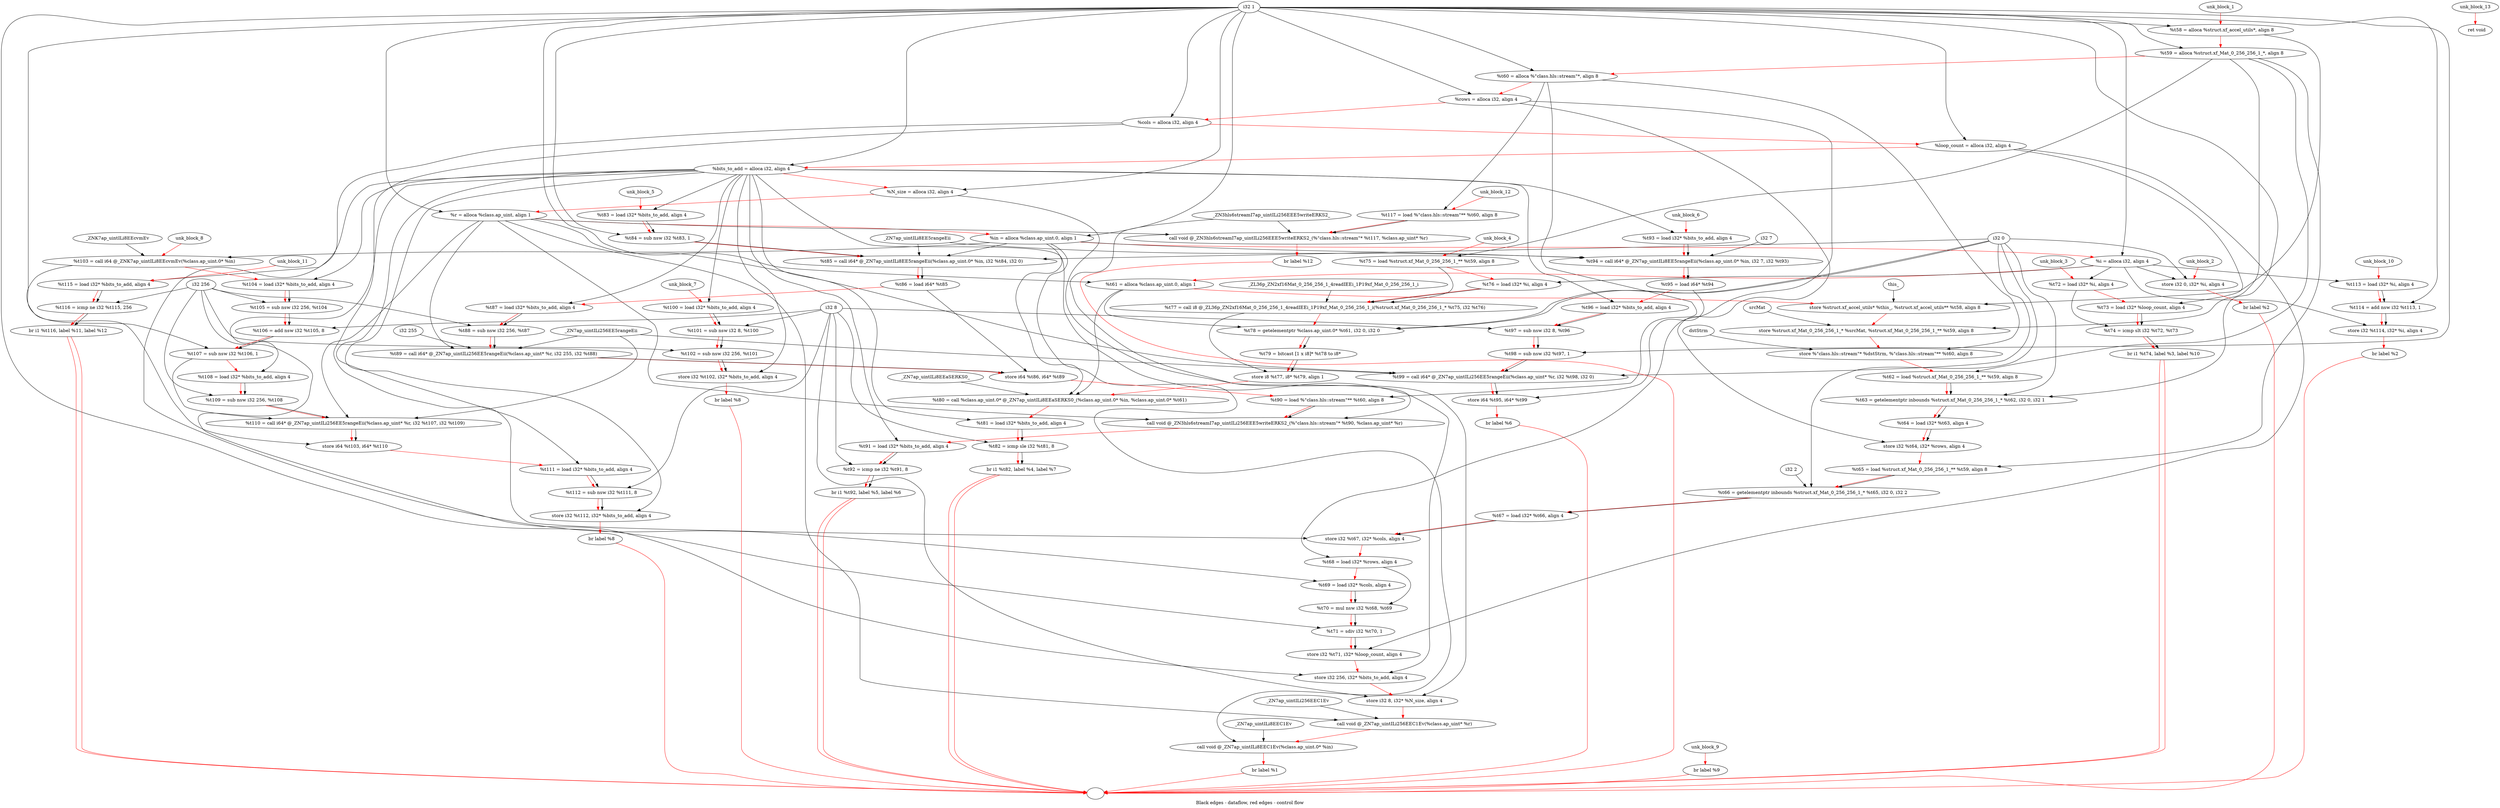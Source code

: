 digraph G {
compound=true
label="Black edges - dataflow, red edges - control flow"
"t58" [label="  %t58 = alloca %struct.xf_accel_utils*, align 8"]
"t59" [label="  %t59 = alloca %struct.xf_Mat_0_256_256_1_*, align 8"]
"t60" [label="  %t60 = alloca %\"class.hls::stream\"*, align 8"]
"rows" [label="  %rows = alloca i32, align 4"]
"cols" [label="  %cols = alloca i32, align 4"]
"loop_count" [label="  %loop_count = alloca i32, align 4"]
"bits_to_add" [label="  %bits_to_add = alloca i32, align 4"]
"N_size" [label="  %N_size = alloca i32, align 4"]
"r" [label="  %r = alloca %class.ap_uint, align 1"]
"in" [label="  %in = alloca %class.ap_uint.0, align 1"]
"i" [label="  %i = alloca i32, align 4"]
"t61" [label="  %t61 = alloca %class.ap_uint.0, align 1"]
"_1" [label="  store %struct.xf_accel_utils* %this_, %struct.xf_accel_utils** %t58, align 8"]
"_2" [label="  store %struct.xf_Mat_0_256_256_1_* %srcMat, %struct.xf_Mat_0_256_256_1_** %t59, align 8"]
"_3" [label="  store %\"class.hls::stream\"* %dstStrm, %\"class.hls::stream\"** %t60, align 8"]
"t62" [label="  %t62 = load %struct.xf_Mat_0_256_256_1_** %t59, align 8"]
"t63" [label="  %t63 = getelementptr inbounds %struct.xf_Mat_0_256_256_1_* %t62, i32 0, i32 1"]
"t64" [label="  %t64 = load i32* %t63, align 4"]
"_4" [label="  store i32 %t64, i32* %rows, align 4"]
"t65" [label="  %t65 = load %struct.xf_Mat_0_256_256_1_** %t59, align 8"]
"t66" [label="  %t66 = getelementptr inbounds %struct.xf_Mat_0_256_256_1_* %t65, i32 0, i32 2"]
"t67" [label="  %t67 = load i32* %t66, align 4"]
"_5" [label="  store i32 %t67, i32* %cols, align 4"]
"t68" [label="  %t68 = load i32* %rows, align 4"]
"t69" [label="  %t69 = load i32* %cols, align 4"]
"t70" [label="  %t70 = mul nsw i32 %t68, %t69"]
"t71" [label="  %t71 = sdiv i32 %t70, 1"]
"_6" [label="  store i32 %t71, i32* %loop_count, align 4"]
"_7" [label="  store i32 256, i32* %bits_to_add, align 4"]
"_8" [label="  store i32 8, i32* %N_size, align 4"]
"_9" [label="  call void @_ZN7ap_uintILi256EEC1Ev(%class.ap_uint* %r)"]
"_10" [label="  call void @_ZN7ap_uintILi8EEC1Ev(%class.ap_uint.0* %in)"]
"_11" [label="  br label %1"]
"unk_block_1" -> "t58"[color=red]
"i32 1" -> "t58"
"t58" -> "t59"[color=red weight=2]
"i32 1" -> "t59"
"t59" -> "t60"[color=red weight=2]
"i32 1" -> "t60"
"t60" -> "rows"[color=red weight=2]
"i32 1" -> "rows"
"rows" -> "cols"[color=red weight=2]
"i32 1" -> "cols"
"cols" -> "loop_count"[color=red weight=2]
"i32 1" -> "loop_count"
"loop_count" -> "bits_to_add"[color=red weight=2]
"i32 1" -> "bits_to_add"
"bits_to_add" -> "N_size"[color=red weight=2]
"i32 1" -> "N_size"
"N_size" -> "r"[color=red weight=2]
"i32 1" -> "r"
"r" -> "in"[color=red weight=2]
"i32 1" -> "in"
"in" -> "i"[color=red weight=2]
"i32 1" -> "i"
"i" -> "t61"[color=red weight=2]
"i32 1" -> "t61"
"t61" -> "_1"[color=red weight=2]
"this_" -> "_1"
"t58" -> "_1"
"_1" -> "_2"[color=red weight=2]
"srcMat" -> "_2"
"t59" -> "_2"
"_2" -> "_3"[color=red weight=2]
"dstStrm" -> "_3"
"t60" -> "_3"
"_3" -> "t62"[color=red weight=2]
"t59" -> "t62"
"t62" -> "t63"[color=red weight=2]
"t62" -> "t63"
"i32 0" -> "t63"
"i32 1" -> "t63"
"t63" -> "t64"[color=red weight=2]
"t63" -> "t64"
"t64" -> "_4"[color=red weight=2]
"t64" -> "_4"
"rows" -> "_4"
"_4" -> "t65"[color=red weight=2]
"t59" -> "t65"
"t65" -> "t66"[color=red weight=2]
"t65" -> "t66"
"i32 0" -> "t66"
"i32 2" -> "t66"
"t66" -> "t67"[color=red weight=2]
"t66" -> "t67"
"t67" -> "_5"[color=red weight=2]
"t67" -> "_5"
"cols" -> "_5"
"_5" -> "t68"[color=red weight=2]
"rows" -> "t68"
"t68" -> "t69"[color=red weight=2]
"cols" -> "t69"
"t69" -> "t70"[color=red weight=2]
"t68" -> "t70"
"t69" -> "t70"
"t70" -> "t71"[color=red weight=2]
"t70" -> "t71"
"i32 1" -> "t71"
"t71" -> "_6"[color=red weight=2]
"t71" -> "_6"
"loop_count" -> "_6"
"_6" -> "_7"[color=red weight=2]
"i32 256" -> "_7"
"bits_to_add" -> "_7"
"_7" -> "_8"[color=red weight=2]
"i32 8" -> "_8"
"N_size" -> "_8"
"_8" -> "_9"[color=red weight=2]
"r" -> "_9"
"_ZN7ap_uintILi256EEC1Ev" -> "_9"
"_9" -> "_10"[color=red weight=2]
"in" -> "_10"
"_ZN7ap_uintILi8EEC1Ev" -> "_10"
"_10" -> "_11"[color=red weight=2]
"_11" -> ""[color=red]

"_12" [label="  store i32 0, i32* %i, align 4"]
"_13" [label="  br label %2"]
"unk_block_2" -> "_12"[color=red]
"i32 0" -> "_12"
"i" -> "_12"
"_12" -> "_13"[color=red weight=2]
"_13" -> ""[color=red]

"t72" [label="  %t72 = load i32* %i, align 4"]
"t73" [label="  %t73 = load i32* %loop_count, align 4"]
"t74" [label="  %t74 = icmp slt i32 %t72, %t73"]
"_14" [label="  br i1 %t74, label %3, label %10"]
"unk_block_3" -> "t72"[color=red]
"i" -> "t72"
"t72" -> "t73"[color=red weight=2]
"loop_count" -> "t73"
"t73" -> "t74"[color=red weight=2]
"t72" -> "t74"
"t73" -> "t74"
"t74" -> "_14"[color=red weight=2]
"t74" -> "_14"
"_14" -> ""[color=red]
"_14" -> ""[color=red]

"t75" [label="  %t75 = load %struct.xf_Mat_0_256_256_1_** %t59, align 8"]
"t76" [label="  %t76 = load i32* %i, align 4"]
"t77" [label="  %t77 = call i8 @_ZL36p_ZN2xf16Mat_0_256_256_1_4readIEEi_1P19xf_Mat_0_256_256_1_i(%struct.xf_Mat_0_256_256_1_* %t75, i32 %t76)"]
"t78" [label="  %t78 = getelementptr %class.ap_uint.0* %t61, i32 0, i32 0"]
"t79" [label="  %t79 = bitcast [1 x i8]* %t78 to i8*"]
"_15" [label="  store i8 %t77, i8* %t79, align 1"]
"t80" [label="  %t80 = call %class.ap_uint.0* @_ZN7ap_uintILi8EEaSERKS0_(%class.ap_uint.0* %in, %class.ap_uint.0* %t61)"]
"t81" [label="  %t81 = load i32* %bits_to_add, align 4"]
"t82" [label="  %t82 = icmp sle i32 %t81, 8"]
"_16" [label="  br i1 %t82, label %4, label %7"]
"unk_block_4" -> "t75"[color=red]
"t59" -> "t75"
"t75" -> "t76"[color=red weight=2]
"i" -> "t76"
"t76" -> "t77"[color=red weight=2]
"t75" -> "t77"
"t76" -> "t77"
"_ZL36p_ZN2xf16Mat_0_256_256_1_4readIEEi_1P19xf_Mat_0_256_256_1_i" -> "t77"
"t77" -> "t78"[color=red weight=2]
"t61" -> "t78"
"i32 0" -> "t78"
"i32 0" -> "t78"
"t78" -> "t79"[color=red weight=2]
"t78" -> "t79"
"t79" -> "_15"[color=red weight=2]
"t77" -> "_15"
"t79" -> "_15"
"_15" -> "t80"[color=red weight=2]
"in" -> "t80"
"t61" -> "t80"
"_ZN7ap_uintILi8EEaSERKS0_" -> "t80"
"t80" -> "t81"[color=red weight=2]
"bits_to_add" -> "t81"
"t81" -> "t82"[color=red weight=2]
"t81" -> "t82"
"i32 8" -> "t82"
"t82" -> "_16"[color=red weight=2]
"t82" -> "_16"
"_16" -> ""[color=red]
"_16" -> ""[color=red]

"t83" [label="  %t83 = load i32* %bits_to_add, align 4"]
"t84" [label="  %t84 = sub nsw i32 %t83, 1"]
"t85" [label="  %t85 = call i64* @_ZN7ap_uintILi8EE5rangeEii(%class.ap_uint.0* %in, i32 %t84, i32 0)"]
"t86" [label="  %t86 = load i64* %t85"]
"t87" [label="  %t87 = load i32* %bits_to_add, align 4"]
"t88" [label="  %t88 = sub nsw i32 256, %t87"]
"t89" [label="  %t89 = call i64* @_ZN7ap_uintILi256EE5rangeEii(%class.ap_uint* %r, i32 255, i32 %t88)"]
"_17" [label="  store i64 %t86, i64* %t89"]
"t90" [label="  %t90 = load %\"class.hls::stream\"** %t60, align 8"]
"_18" [label="  call void @_ZN3hls6streamI7ap_uintILi256EEE5writeERKS2_(%\"class.hls::stream\"* %t90, %class.ap_uint* %r)"]
"t91" [label="  %t91 = load i32* %bits_to_add, align 4"]
"t92" [label="  %t92 = icmp ne i32 %t91, 8"]
"_19" [label="  br i1 %t92, label %5, label %6"]
"unk_block_5" -> "t83"[color=red]
"bits_to_add" -> "t83"
"t83" -> "t84"[color=red weight=2]
"t83" -> "t84"
"i32 1" -> "t84"
"t84" -> "t85"[color=red weight=2]
"in" -> "t85"
"t84" -> "t85"
"i32 0" -> "t85"
"_ZN7ap_uintILi8EE5rangeEii" -> "t85"
"t85" -> "t86"[color=red weight=2]
"t85" -> "t86"
"t86" -> "t87"[color=red weight=2]
"bits_to_add" -> "t87"
"t87" -> "t88"[color=red weight=2]
"i32 256" -> "t88"
"t87" -> "t88"
"t88" -> "t89"[color=red weight=2]
"r" -> "t89"
"i32 255" -> "t89"
"t88" -> "t89"
"_ZN7ap_uintILi256EE5rangeEii" -> "t89"
"t89" -> "_17"[color=red weight=2]
"t86" -> "_17"
"t89" -> "_17"
"_17" -> "t90"[color=red weight=2]
"t60" -> "t90"
"t90" -> "_18"[color=red weight=2]
"t90" -> "_18"
"r" -> "_18"
"_ZN3hls6streamI7ap_uintILi256EEE5writeERKS2_" -> "_18"
"_18" -> "t91"[color=red weight=2]
"bits_to_add" -> "t91"
"t91" -> "t92"[color=red weight=2]
"t91" -> "t92"
"i32 8" -> "t92"
"t92" -> "_19"[color=red weight=2]
"t92" -> "_19"
"_19" -> ""[color=red]
"_19" -> ""[color=red]

"t93" [label="  %t93 = load i32* %bits_to_add, align 4"]
"t94" [label="  %t94 = call i64* @_ZN7ap_uintILi8EE5rangeEii(%class.ap_uint.0* %in, i32 7, i32 %t93)"]
"t95" [label="  %t95 = load i64* %t94"]
"t96" [label="  %t96 = load i32* %bits_to_add, align 4"]
"t97" [label="  %t97 = sub nsw i32 8, %t96"]
"t98" [label="  %t98 = sub nsw i32 %t97, 1"]
"t99" [label="  %t99 = call i64* @_ZN7ap_uintILi256EE5rangeEii(%class.ap_uint* %r, i32 %t98, i32 0)"]
"_20" [label="  store i64 %t95, i64* %t99"]
"_21" [label="  br label %6"]
"unk_block_6" -> "t93"[color=red]
"bits_to_add" -> "t93"
"t93" -> "t94"[color=red weight=2]
"in" -> "t94"
"i32 7" -> "t94"
"t93" -> "t94"
"_ZN7ap_uintILi8EE5rangeEii" -> "t94"
"t94" -> "t95"[color=red weight=2]
"t94" -> "t95"
"t95" -> "t96"[color=red weight=2]
"bits_to_add" -> "t96"
"t96" -> "t97"[color=red weight=2]
"i32 8" -> "t97"
"t96" -> "t97"
"t97" -> "t98"[color=red weight=2]
"t97" -> "t98"
"i32 1" -> "t98"
"t98" -> "t99"[color=red weight=2]
"r" -> "t99"
"t98" -> "t99"
"i32 0" -> "t99"
"_ZN7ap_uintILi256EE5rangeEii" -> "t99"
"t99" -> "_20"[color=red weight=2]
"t95" -> "_20"
"t99" -> "_20"
"_20" -> "_21"[color=red weight=2]
"_21" -> ""[color=red]

"t100" [label="  %t100 = load i32* %bits_to_add, align 4"]
"t101" [label="  %t101 = sub nsw i32 8, %t100"]
"t102" [label="  %t102 = sub nsw i32 256, %t101"]
"_22" [label="  store i32 %t102, i32* %bits_to_add, align 4"]
"_23" [label="  br label %8"]
"unk_block_7" -> "t100"[color=red]
"bits_to_add" -> "t100"
"t100" -> "t101"[color=red weight=2]
"i32 8" -> "t101"
"t100" -> "t101"
"t101" -> "t102"[color=red weight=2]
"i32 256" -> "t102"
"t101" -> "t102"
"t102" -> "_22"[color=red weight=2]
"t102" -> "_22"
"bits_to_add" -> "_22"
"_22" -> "_23"[color=red weight=2]
"_23" -> ""[color=red]

"t103" [label="  %t103 = call i64 @_ZNK7ap_uintILi8EEcvmEv(%class.ap_uint.0* %in)"]
"t104" [label="  %t104 = load i32* %bits_to_add, align 4"]
"t105" [label="  %t105 = sub nsw i32 256, %t104"]
"t106" [label="  %t106 = add nsw i32 %t105, 8"]
"t107" [label="  %t107 = sub nsw i32 %t106, 1"]
"t108" [label="  %t108 = load i32* %bits_to_add, align 4"]
"t109" [label="  %t109 = sub nsw i32 256, %t108"]
"t110" [label="  %t110 = call i64* @_ZN7ap_uintILi256EE5rangeEii(%class.ap_uint* %r, i32 %t107, i32 %t109)"]
"_24" [label="  store i64 %t103, i64* %t110"]
"t111" [label="  %t111 = load i32* %bits_to_add, align 4"]
"t112" [label="  %t112 = sub nsw i32 %t111, 8"]
"_25" [label="  store i32 %t112, i32* %bits_to_add, align 4"]
"_26" [label="  br label %8"]
"unk_block_8" -> "t103"[color=red]
"in" -> "t103"
"_ZNK7ap_uintILi8EEcvmEv" -> "t103"
"t103" -> "t104"[color=red weight=2]
"bits_to_add" -> "t104"
"t104" -> "t105"[color=red weight=2]
"i32 256" -> "t105"
"t104" -> "t105"
"t105" -> "t106"[color=red weight=2]
"t105" -> "t106"
"i32 8" -> "t106"
"t106" -> "t107"[color=red weight=2]
"t106" -> "t107"
"i32 1" -> "t107"
"t107" -> "t108"[color=red weight=2]
"bits_to_add" -> "t108"
"t108" -> "t109"[color=red weight=2]
"i32 256" -> "t109"
"t108" -> "t109"
"t109" -> "t110"[color=red weight=2]
"r" -> "t110"
"t107" -> "t110"
"t109" -> "t110"
"_ZN7ap_uintILi256EE5rangeEii" -> "t110"
"t110" -> "_24"[color=red weight=2]
"t103" -> "_24"
"t110" -> "_24"
"_24" -> "t111"[color=red weight=2]
"bits_to_add" -> "t111"
"t111" -> "t112"[color=red weight=2]
"t111" -> "t112"
"i32 8" -> "t112"
"t112" -> "_25"[color=red weight=2]
"t112" -> "_25"
"bits_to_add" -> "_25"
"_25" -> "_26"[color=red weight=2]
"_26" -> ""[color=red]

"_27" [label="  br label %9"]
"unk_block_9" -> "_27"[color=red]
"_27" -> ""[color=red]

"t113" [label="  %t113 = load i32* %i, align 4"]
"t114" [label="  %t114 = add nsw i32 %t113, 1"]
"_28" [label="  store i32 %t114, i32* %i, align 4"]
"_29" [label="  br label %2"]
"unk_block_10" -> "t113"[color=red]
"i" -> "t113"
"t113" -> "t114"[color=red weight=2]
"t113" -> "t114"
"i32 1" -> "t114"
"t114" -> "_28"[color=red weight=2]
"t114" -> "_28"
"i" -> "_28"
"_28" -> "_29"[color=red weight=2]
"_29" -> ""[color=red]

"t115" [label="  %t115 = load i32* %bits_to_add, align 4"]
"t116" [label="  %t116 = icmp ne i32 %t115, 256"]
"_30" [label="  br i1 %t116, label %11, label %12"]
"unk_block_11" -> "t115"[color=red]
"bits_to_add" -> "t115"
"t115" -> "t116"[color=red weight=2]
"t115" -> "t116"
"i32 256" -> "t116"
"t116" -> "_30"[color=red weight=2]
"t116" -> "_30"
"_30" -> ""[color=red]
"_30" -> ""[color=red]

"t117" [label="  %t117 = load %\"class.hls::stream\"** %t60, align 8"]
"_31" [label="  call void @_ZN3hls6streamI7ap_uintILi256EEE5writeERKS2_(%\"class.hls::stream\"* %t117, %class.ap_uint* %r)"]
"_32" [label="  br label %12"]
"unk_block_12" -> "t117"[color=red]
"t60" -> "t117"
"t117" -> "_31"[color=red weight=2]
"t117" -> "_31"
"r" -> "_31"
"_ZN3hls6streamI7ap_uintILi256EEE5writeERKS2_" -> "_31"
"_31" -> "_32"[color=red weight=2]
"_32" -> ""[color=red]

"_33" [label="  ret void"]
"unk_block_13" -> "_33"[color=red]

}
